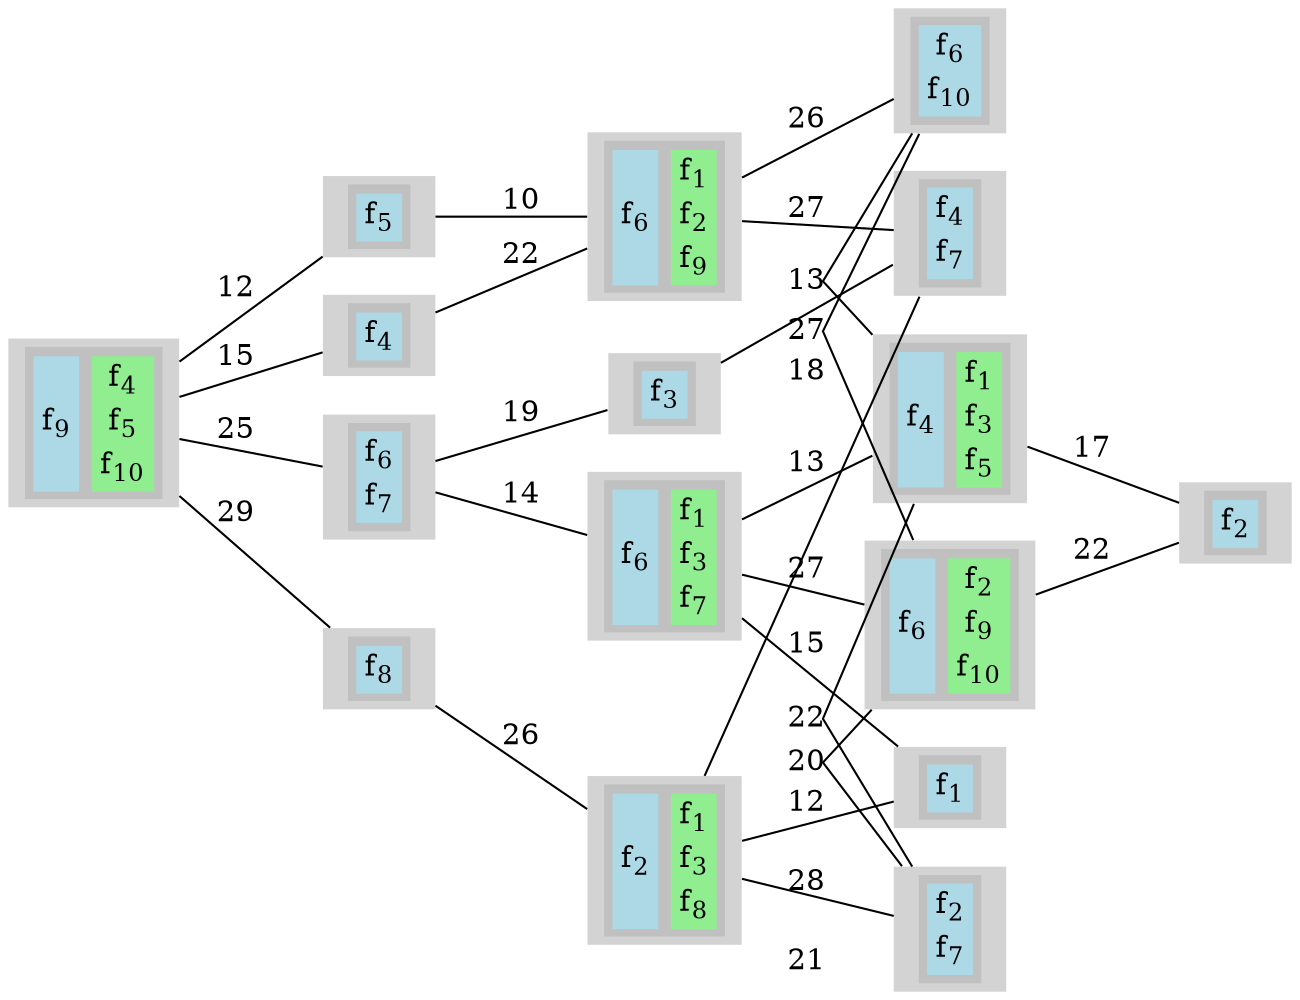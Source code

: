 digraph G
{
ranksep = "equally"
rankdir = LR
node [shape=none]
{rank = same; 1; };
{rank = same; 2; 3; 8; 15; };
{rank = same; 4; 6; 7; 9; };
{rank = same; 5; 11; 10; 14; 12; 13; };
{rank = same; 16; };
1[style=filled
label=<
<TABLE BORDER="0" BGCOLOR="gray">
<TR>
<TD>
<TABLE BORDER="0" BGCOLOR="lightblue">
<TR><TD PORT="f33" BGCOLOR="lightblue">f<SUB>9</SUB></TD></TR>
</TABLE>
</TD>
<TD>
<TABLE BORDER="0" BGCOLOR="lightgreen">
<TR><TD PORT="f16" BGCOLOR="lightgreen">f<SUB>4</SUB></TD></TR>
<TR><TD PORT="f21" BGCOLOR="lightgreen">f<SUB>5</SUB></TD></TR>
<TR><TD PORT="f37" BGCOLOR="lightgreen">f<SUB>10</SUB></TD></TR>
</TABLE>
</TD>
</TR>
</TABLE>>]

2[style=filled
label=<
<TABLE BORDER="0" BGCOLOR="gray">
<TR>
<TD>
<TABLE BORDER="0" BGCOLOR="lightblue">
<TR><TD PORT="f20" BGCOLOR="lightblue">f<SUB>5</SUB></TD></TR>
</TABLE>
</TD>
</TR>
</TABLE>>]

3[style=filled
label=<
<TABLE BORDER="0" BGCOLOR="gray">
<TR>
<TD>
<TABLE BORDER="0" BGCOLOR="lightblue">
<TR><TD PORT="f32" BGCOLOR="lightblue">f<SUB>8</SUB></TD></TR>
</TABLE>
</TD>
</TR>
</TABLE>>]

8[style=filled
label=<
<TABLE BORDER="0" BGCOLOR="gray">
<TR>
<TD>
<TABLE BORDER="0" BGCOLOR="lightblue">
<TR><TD PORT="f22" BGCOLOR="lightblue">f<SUB>6</SUB></TD></TR>
<TR><TD PORT="f29" BGCOLOR="lightblue">f<SUB>7</SUB></TD></TR>
</TABLE>
</TD>
</TR>
</TABLE>>]

15[style=filled
label=<
<TABLE BORDER="0" BGCOLOR="gray">
<TR>
<TD>
<TABLE BORDER="0" BGCOLOR="lightblue">
<TR><TD PORT="f17" BGCOLOR="lightblue">f<SUB>4</SUB></TD></TR>
</TABLE>
</TD>
</TR>
</TABLE>>]

4[style=filled
label=<
<TABLE BORDER="0" BGCOLOR="gray">
<TR>
<TD>
<TABLE BORDER="0" BGCOLOR="lightblue">
<TR><TD PORT="f24" BGCOLOR="lightblue">f<SUB>6</SUB></TD></TR>
</TABLE>
</TD>
<TD>
<TABLE BORDER="0" BGCOLOR="lightgreen">
<TR><TD PORT="f2" BGCOLOR="lightgreen">f<SUB>1</SUB></TD></TR>
<TR><TD PORT="f8" BGCOLOR="lightgreen">f<SUB>2</SUB></TD></TR>
<TR><TD PORT="f35" BGCOLOR="lightgreen">f<SUB>9</SUB></TD></TR>
</TABLE>
</TD>
</TR>
</TABLE>>]

6[style=filled
label=<
<TABLE BORDER="0" BGCOLOR="gray">
<TR>
<TD>
<TABLE BORDER="0" BGCOLOR="lightblue">
<TR><TD PORT="f6" BGCOLOR="lightblue">f<SUB>2</SUB></TD></TR>
</TABLE>
</TD>
<TD>
<TABLE BORDER="0" BGCOLOR="lightgreen">
<TR><TD PORT="f5" BGCOLOR="lightgreen">f<SUB>1</SUB></TD></TR>
<TR><TD PORT="f13" BGCOLOR="lightgreen">f<SUB>3</SUB></TD></TR>
<TR><TD PORT="f31" BGCOLOR="lightgreen">f<SUB>8</SUB></TD></TR>
</TABLE>
</TD>
</TR>
</TABLE>>]

7[style=filled
label=<
<TABLE BORDER="0" BGCOLOR="gray">
<TR>
<TD>
<TABLE BORDER="0" BGCOLOR="lightblue">
<TR><TD PORT="f14" BGCOLOR="lightblue">f<SUB>3</SUB></TD></TR>
</TABLE>
</TD>
</TR>
</TABLE>>]

9[style=filled
label=<
<TABLE BORDER="0" BGCOLOR="gray">
<TR>
<TD>
<TABLE BORDER="0" BGCOLOR="lightblue">
<TR><TD PORT="f23" BGCOLOR="lightblue">f<SUB>6</SUB></TD></TR>
</TABLE>
</TD>
<TD>
<TABLE BORDER="0" BGCOLOR="lightgreen">
<TR><TD PORT="f4" BGCOLOR="lightgreen">f<SUB>1</SUB></TD></TR>
<TR><TD PORT="f11" BGCOLOR="lightgreen">f<SUB>3</SUB></TD></TR>
<TR><TD PORT="f28" BGCOLOR="lightgreen">f<SUB>7</SUB></TD></TR>
</TABLE>
</TD>
</TR>
</TABLE>>]

5[style=filled
label=<
<TABLE BORDER="0" BGCOLOR="gray">
<TR>
<TD>
<TABLE BORDER="0" BGCOLOR="lightblue">
<TR><TD PORT="f18" BGCOLOR="lightblue">f<SUB>4</SUB></TD></TR>
<TR><TD PORT="f30" BGCOLOR="lightblue">f<SUB>7</SUB></TD></TR>
</TABLE>
</TD>
</TR>
</TABLE>>]

11[style=filled
label=<
<TABLE BORDER="0" BGCOLOR="gray">
<TR>
<TD>
<TABLE BORDER="0" BGCOLOR="lightblue">
<TR><TD PORT="f26" BGCOLOR="lightblue">f<SUB>6</SUB></TD></TR>
<TR><TD PORT="f36" BGCOLOR="lightblue">f<SUB>10</SUB></TD></TR>
</TABLE>
</TD>
</TR>
</TABLE>>]

10[style=filled
label=<
<TABLE BORDER="0" BGCOLOR="gray">
<TR>
<TD>
<TABLE BORDER="0" BGCOLOR="lightblue">
<TR><TD PORT="f1" BGCOLOR="lightblue">f<SUB>1</SUB></TD></TR>
</TABLE>
</TD>
</TR>
</TABLE>>]

14[style=filled
label=<
<TABLE BORDER="0" BGCOLOR="gray">
<TR>
<TD>
<TABLE BORDER="0" BGCOLOR="lightblue">
<TR><TD PORT="f10" BGCOLOR="lightblue">f<SUB>2</SUB></TD></TR>
<TR><TD PORT="f27" BGCOLOR="lightblue">f<SUB>7</SUB></TD></TR>
</TABLE>
</TD>
</TR>
</TABLE>>]

12[style=filled
label=<
<TABLE BORDER="0" BGCOLOR="gray">
<TR>
<TD>
<TABLE BORDER="0" BGCOLOR="lightblue">
<TR><TD PORT="f15" BGCOLOR="lightblue">f<SUB>4</SUB></TD></TR>
</TABLE>
</TD>
<TD>
<TABLE BORDER="0" BGCOLOR="lightgreen">
<TR><TD PORT="f3" BGCOLOR="lightgreen">f<SUB>1</SUB></TD></TR>
<TR><TD PORT="f12" BGCOLOR="lightgreen">f<SUB>3</SUB></TD></TR>
<TR><TD PORT="f19" BGCOLOR="lightgreen">f<SUB>5</SUB></TD></TR>
</TABLE>
</TD>
</TR>
</TABLE>>]

13[style=filled
label=<
<TABLE BORDER="0" BGCOLOR="gray">
<TR>
<TD>
<TABLE BORDER="0" BGCOLOR="lightblue">
<TR><TD PORT="f25" BGCOLOR="lightblue">f<SUB>6</SUB></TD></TR>
</TABLE>
</TD>
<TD>
<TABLE BORDER="0" BGCOLOR="lightgreen">
<TR><TD PORT="f7" BGCOLOR="lightgreen">f<SUB>2</SUB></TD></TR>
<TR><TD PORT="f34" BGCOLOR="lightgreen">f<SUB>9</SUB></TD></TR>
<TR><TD PORT="f38" BGCOLOR="lightgreen">f<SUB>10</SUB></TD></TR>
</TABLE>
</TD>
</TR>
</TABLE>>]

16[style=filled
label=<
<TABLE BORDER="0" BGCOLOR="gray">
<TR>
<TD>
<TABLE BORDER="0" BGCOLOR="lightblue">
<TR><TD PORT="f9" BGCOLOR="lightblue">f<SUB>2</SUB></TD></TR>
</TABLE>
</TD>
</TR>
</TABLE>>]

1 -> 2[label="12" dir = none]
1 -> 3[label="29" dir = none]
1 -> 8[label="25" dir = none]
1 -> 15[label="15" dir = none]
2 -> 4[label="10" dir = none]
3 -> 6[label="26" dir = none]
4 -> 5[label="27" dir = none]
4 -> 11[label="26" dir = none]
4 -> 15[label="22" dir = none]
5 -> 6[label="12" dir = none]
5 -> 7[label="18" dir = none]
6 -> 10[label="28" dir = none]
6 -> 14[label="21" dir = none]
7 -> 8[label="19" dir = none]
8 -> 9[label="14" dir = none]
9 -> 10[label="15" dir = none]
9 -> 12[label="13" dir = none]
9 -> 13[label="27" dir = none]
11 -> 12[label="13" dir = none]
11 -> 13[label="27" dir = none]
12 -> 14[label="22" dir = none]
12 -> 16[label="17" dir = none]
13 -> 14[label="20" dir = none]
13 -> 16[label="22" dir = none]
splines=false
}